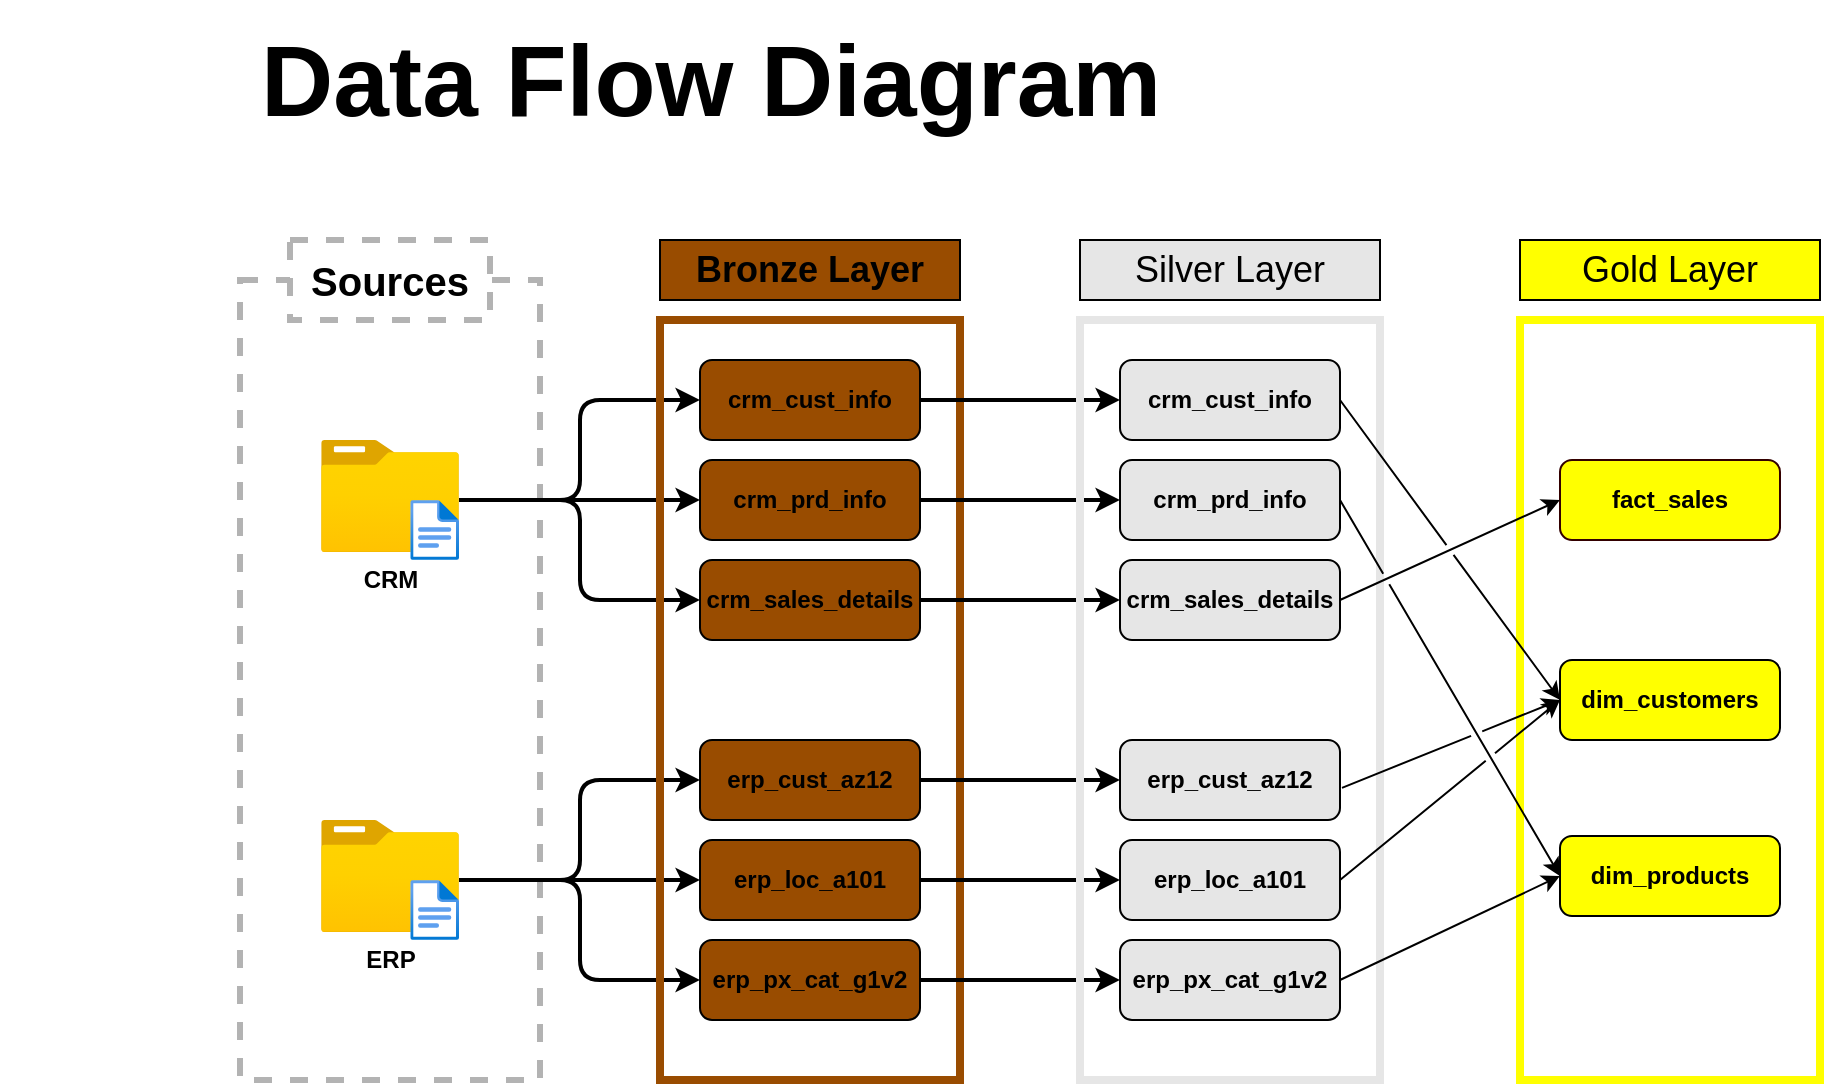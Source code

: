 <mxfile version="26.0.16">
  <diagram name="Strona-1" id="Dm1qj64Fl999oqpVNm0x">
    <mxGraphModel dx="2022" dy="697" grid="1" gridSize="10" guides="1" tooltips="1" connect="1" arrows="1" fold="1" page="1" pageScale="1" pageWidth="827" pageHeight="1169" math="0" shadow="0">
      <root>
        <mxCell id="0" />
        <mxCell id="1" parent="0" />
        <mxCell id="ixpTXi_IbKpFAIj-xMG4-2" value="" style="rounded=0;whiteSpace=wrap;html=1;fillColor=none;dashed=1;strokeColor=#B3B3B3;strokeWidth=3;" parent="1" vertex="1">
          <mxGeometry x="80" y="230" width="150" height="400" as="geometry" />
        </mxCell>
        <mxCell id="ixpTXi_IbKpFAIj-xMG4-3" value="&lt;font style=&quot;font-size: 20px;&quot;&gt;Sources&lt;/font&gt;" style="rounded=0;whiteSpace=wrap;html=1;dashed=1;strokeWidth=3;strokeColor=#B3B3B3;fontStyle=1" parent="1" vertex="1">
          <mxGeometry x="105" y="210" width="100" height="40" as="geometry" />
        </mxCell>
        <mxCell id="ixpTXi_IbKpFAIj-xMG4-21" style="edgeStyle=orthogonalEdgeStyle;rounded=1;orthogonalLoop=1;jettySize=auto;html=1;entryX=0;entryY=0.5;entryDx=0;entryDy=0;curved=0;strokeWidth=2;" parent="1" source="ixpTXi_IbKpFAIj-xMG4-4" target="ixpTXi_IbKpFAIj-xMG4-11" edge="1">
          <mxGeometry relative="1" as="geometry">
            <Array as="points">
              <mxPoint x="250" y="340" />
              <mxPoint x="250" y="290" />
            </Array>
          </mxGeometry>
        </mxCell>
        <mxCell id="ixpTXi_IbKpFAIj-xMG4-22" style="edgeStyle=orthogonalEdgeStyle;rounded=1;orthogonalLoop=1;jettySize=auto;html=1;entryX=0;entryY=0.5;entryDx=0;entryDy=0;curved=0;strokeWidth=2;" parent="1" source="ixpTXi_IbKpFAIj-xMG4-4" target="ixpTXi_IbKpFAIj-xMG4-12" edge="1">
          <mxGeometry relative="1" as="geometry">
            <Array as="points">
              <mxPoint x="220" y="340" />
              <mxPoint x="220" y="340" />
            </Array>
          </mxGeometry>
        </mxCell>
        <mxCell id="ixpTXi_IbKpFAIj-xMG4-23" style="edgeStyle=orthogonalEdgeStyle;rounded=1;orthogonalLoop=1;jettySize=auto;html=1;entryX=0;entryY=0.5;entryDx=0;entryDy=0;curved=0;strokeWidth=2;" parent="1" source="ixpTXi_IbKpFAIj-xMG4-4" target="ixpTXi_IbKpFAIj-xMG4-13" edge="1">
          <mxGeometry relative="1" as="geometry">
            <Array as="points">
              <mxPoint x="250" y="340" />
              <mxPoint x="250" y="390" />
            </Array>
          </mxGeometry>
        </mxCell>
        <mxCell id="ixpTXi_IbKpFAIj-xMG4-4" value="&lt;b&gt;CRM&lt;/b&gt;" style="image;aspect=fixed;html=1;points=[];align=center;fontSize=12;image=img/lib/azure2/general/Folder_Blank.svg;" parent="1" vertex="1">
          <mxGeometry x="120.5" y="310" width="69" height="56.0" as="geometry" />
        </mxCell>
        <mxCell id="ixpTXi_IbKpFAIj-xMG4-5" value="" style="image;aspect=fixed;html=1;points=[];align=center;fontSize=12;image=img/lib/azure2/general/File.svg;" parent="1" vertex="1">
          <mxGeometry x="165.15" y="340" width="24.35" height="30" as="geometry" />
        </mxCell>
        <mxCell id="ixpTXi_IbKpFAIj-xMG4-17" style="edgeStyle=orthogonalEdgeStyle;rounded=1;orthogonalLoop=1;jettySize=auto;html=1;curved=0;strokeWidth=2;" parent="1" source="ixpTXi_IbKpFAIj-xMG4-6" target="ixpTXi_IbKpFAIj-xMG4-15" edge="1">
          <mxGeometry relative="1" as="geometry">
            <Array as="points">
              <mxPoint x="220" y="530" />
              <mxPoint x="220" y="530" />
            </Array>
          </mxGeometry>
        </mxCell>
        <mxCell id="ixpTXi_IbKpFAIj-xMG4-18" style="edgeStyle=orthogonalEdgeStyle;rounded=1;orthogonalLoop=1;jettySize=auto;html=1;curved=0;strokeWidth=2;" parent="1" source="ixpTXi_IbKpFAIj-xMG4-6" target="ixpTXi_IbKpFAIj-xMG4-14" edge="1">
          <mxGeometry relative="1" as="geometry">
            <Array as="points">
              <mxPoint x="250" y="530" />
              <mxPoint x="250" y="480" />
            </Array>
          </mxGeometry>
        </mxCell>
        <mxCell id="ixpTXi_IbKpFAIj-xMG4-19" style="edgeStyle=orthogonalEdgeStyle;rounded=1;orthogonalLoop=1;jettySize=auto;html=1;entryX=0;entryY=0.5;entryDx=0;entryDy=0;curved=0;strokeWidth=2;" parent="1" source="ixpTXi_IbKpFAIj-xMG4-6" target="ixpTXi_IbKpFAIj-xMG4-16" edge="1">
          <mxGeometry relative="1" as="geometry">
            <Array as="points">
              <mxPoint x="250" y="530" />
              <mxPoint x="250" y="580" />
            </Array>
          </mxGeometry>
        </mxCell>
        <mxCell id="ixpTXi_IbKpFAIj-xMG4-6" value="&lt;b&gt;ERP&lt;/b&gt;" style="image;aspect=fixed;html=1;points=[];align=center;fontSize=12;image=img/lib/azure2/general/Folder_Blank.svg;" parent="1" vertex="1">
          <mxGeometry x="120.5" y="500" width="69" height="56.0" as="geometry" />
        </mxCell>
        <mxCell id="ixpTXi_IbKpFAIj-xMG4-7" value="" style="image;aspect=fixed;html=1;points=[];align=center;fontSize=12;image=img/lib/azure2/general/File.svg;" parent="1" vertex="1">
          <mxGeometry x="165.15" y="530" width="24.35" height="30" as="geometry" />
        </mxCell>
        <mxCell id="ixpTXi_IbKpFAIj-xMG4-8" value="&lt;font style=&quot;font-size: 18px;&quot;&gt;Bronze Layer&lt;/font&gt;" style="rounded=0;whiteSpace=wrap;html=1;fillColor=#994C00;fontStyle=1" parent="1" vertex="1">
          <mxGeometry x="290" y="210" width="150" height="30" as="geometry" />
        </mxCell>
        <mxCell id="ixpTXi_IbKpFAIj-xMG4-9" value="" style="rounded=0;whiteSpace=wrap;html=1;fillColor=none;strokeColor=#994C00;strokeWidth=4;" parent="1" vertex="1">
          <mxGeometry x="290" y="250" width="150" height="380" as="geometry" />
        </mxCell>
        <mxCell id="s1K-Kz_-Cr2bNGHZBvWq-9" style="edgeStyle=orthogonalEdgeStyle;rounded=0;orthogonalLoop=1;jettySize=auto;html=1;exitX=1;exitY=0.5;exitDx=0;exitDy=0;entryX=0;entryY=0.5;entryDx=0;entryDy=0;strokeWidth=2;" parent="1" source="ixpTXi_IbKpFAIj-xMG4-11" target="s1K-Kz_-Cr2bNGHZBvWq-3" edge="1">
          <mxGeometry relative="1" as="geometry" />
        </mxCell>
        <mxCell id="ixpTXi_IbKpFAIj-xMG4-11" value="crm_cust_info" style="rounded=1;whiteSpace=wrap;html=1;fillColor=#994C00;fontStyle=1" parent="1" vertex="1">
          <mxGeometry x="310" y="270" width="110" height="40" as="geometry" />
        </mxCell>
        <mxCell id="s1K-Kz_-Cr2bNGHZBvWq-10" style="edgeStyle=orthogonalEdgeStyle;rounded=0;orthogonalLoop=1;jettySize=auto;html=1;entryX=0;entryY=0.5;entryDx=0;entryDy=0;strokeWidth=2;" parent="1" source="ixpTXi_IbKpFAIj-xMG4-12" target="s1K-Kz_-Cr2bNGHZBvWq-4" edge="1">
          <mxGeometry relative="1" as="geometry" />
        </mxCell>
        <mxCell id="ixpTXi_IbKpFAIj-xMG4-12" value="crm_prd_info" style="rounded=1;whiteSpace=wrap;html=1;fillColor=#994C00;fontStyle=1" parent="1" vertex="1">
          <mxGeometry x="310" y="320" width="110" height="40" as="geometry" />
        </mxCell>
        <mxCell id="s1K-Kz_-Cr2bNGHZBvWq-11" style="edgeStyle=orthogonalEdgeStyle;rounded=0;orthogonalLoop=1;jettySize=auto;html=1;entryX=0;entryY=0.5;entryDx=0;entryDy=0;strokeWidth=2;" parent="1" source="ixpTXi_IbKpFAIj-xMG4-13" target="s1K-Kz_-Cr2bNGHZBvWq-5" edge="1">
          <mxGeometry relative="1" as="geometry" />
        </mxCell>
        <mxCell id="ixpTXi_IbKpFAIj-xMG4-13" value="crm_sales_details" style="rounded=1;whiteSpace=wrap;html=1;fillColor=#994C00;fontStyle=1" parent="1" vertex="1">
          <mxGeometry x="310" y="370" width="110" height="40" as="geometry" />
        </mxCell>
        <mxCell id="s1K-Kz_-Cr2bNGHZBvWq-12" style="edgeStyle=orthogonalEdgeStyle;rounded=0;orthogonalLoop=1;jettySize=auto;html=1;entryX=0;entryY=0.5;entryDx=0;entryDy=0;strokeWidth=2;" parent="1" source="ixpTXi_IbKpFAIj-xMG4-14" target="s1K-Kz_-Cr2bNGHZBvWq-6" edge="1">
          <mxGeometry relative="1" as="geometry" />
        </mxCell>
        <mxCell id="ixpTXi_IbKpFAIj-xMG4-14" value="erp_cust_az12" style="rounded=1;whiteSpace=wrap;html=1;fillColor=#994C00;fontStyle=1" parent="1" vertex="1">
          <mxGeometry x="310" y="460" width="110" height="40" as="geometry" />
        </mxCell>
        <mxCell id="s1K-Kz_-Cr2bNGHZBvWq-13" style="edgeStyle=orthogonalEdgeStyle;rounded=0;orthogonalLoop=1;jettySize=auto;html=1;entryX=0;entryY=0.5;entryDx=0;entryDy=0;strokeWidth=2;" parent="1" source="ixpTXi_IbKpFAIj-xMG4-15" target="s1K-Kz_-Cr2bNGHZBvWq-7" edge="1">
          <mxGeometry relative="1" as="geometry" />
        </mxCell>
        <mxCell id="ixpTXi_IbKpFAIj-xMG4-15" value="erp_loc_a101" style="rounded=1;whiteSpace=wrap;html=1;fillColor=#994C00;fontStyle=1" parent="1" vertex="1">
          <mxGeometry x="310" y="510" width="110" height="40" as="geometry" />
        </mxCell>
        <mxCell id="s1K-Kz_-Cr2bNGHZBvWq-14" style="edgeStyle=orthogonalEdgeStyle;rounded=0;orthogonalLoop=1;jettySize=auto;html=1;entryX=0;entryY=0.5;entryDx=0;entryDy=0;strokeWidth=2;" parent="1" source="ixpTXi_IbKpFAIj-xMG4-16" target="s1K-Kz_-Cr2bNGHZBvWq-8" edge="1">
          <mxGeometry relative="1" as="geometry" />
        </mxCell>
        <mxCell id="ixpTXi_IbKpFAIj-xMG4-16" value="erp_px_cat_g1v2" style="rounded=1;whiteSpace=wrap;html=1;fillColor=#994C00;fontStyle=1" parent="1" vertex="1">
          <mxGeometry x="310" y="560" width="110" height="40" as="geometry" />
        </mxCell>
        <mxCell id="s1K-Kz_-Cr2bNGHZBvWq-1" value="&lt;font style=&quot;font-size: 18px;&quot;&gt;Silver Layer&lt;/font&gt;" style="rounded=0;whiteSpace=wrap;html=1;fillColor=#E6E6E6;" parent="1" vertex="1">
          <mxGeometry x="500" y="210" width="150" height="30" as="geometry" />
        </mxCell>
        <mxCell id="s1K-Kz_-Cr2bNGHZBvWq-2" value="" style="rounded=0;whiteSpace=wrap;html=1;fillColor=none;strokeColor=#E6E6E6;strokeWidth=4;" parent="1" vertex="1">
          <mxGeometry x="500" y="250" width="150" height="380" as="geometry" />
        </mxCell>
        <mxCell id="s1K-Kz_-Cr2bNGHZBvWq-3" value="crm_cust_info" style="rounded=1;whiteSpace=wrap;html=1;fillColor=#E6E6E6;fontStyle=1" parent="1" vertex="1">
          <mxGeometry x="520" y="270" width="110" height="40" as="geometry" />
        </mxCell>
        <mxCell id="s1K-Kz_-Cr2bNGHZBvWq-4" value="crm_prd_info" style="rounded=1;whiteSpace=wrap;html=1;fillColor=#E6E6E6;fontStyle=1" parent="1" vertex="1">
          <mxGeometry x="520" y="320" width="110" height="40" as="geometry" />
        </mxCell>
        <mxCell id="s1K-Kz_-Cr2bNGHZBvWq-5" value="crm_sales_details" style="rounded=1;whiteSpace=wrap;html=1;fillColor=#E6E6E6;fontStyle=1" parent="1" vertex="1">
          <mxGeometry x="520" y="370" width="110" height="40" as="geometry" />
        </mxCell>
        <mxCell id="s1K-Kz_-Cr2bNGHZBvWq-6" value="erp_cust_az12" style="rounded=1;whiteSpace=wrap;html=1;fillColor=#E6E6E6;fontStyle=1" parent="1" vertex="1">
          <mxGeometry x="520" y="460" width="110" height="40" as="geometry" />
        </mxCell>
        <mxCell id="s1K-Kz_-Cr2bNGHZBvWq-7" value="erp_loc_a101" style="rounded=1;whiteSpace=wrap;html=1;fillColor=#E6E6E6;fontStyle=1" parent="1" vertex="1">
          <mxGeometry x="520" y="510" width="110" height="40" as="geometry" />
        </mxCell>
        <mxCell id="s1K-Kz_-Cr2bNGHZBvWq-8" value="erp_px_cat_g1v2" style="rounded=1;whiteSpace=wrap;html=1;fillColor=#E6E6E6;fontStyle=1" parent="1" vertex="1">
          <mxGeometry x="520" y="560" width="110" height="40" as="geometry" />
        </mxCell>
        <mxCell id="OEorYU6g6_IF4asy_5Cg-1" value="&lt;font&gt;Data Flow Diagram&amp;nbsp;&lt;/font&gt;" style="text;html=1;align=center;verticalAlign=middle;whiteSpace=wrap;rounded=0;fontSize=50;fontStyle=1" parent="1" vertex="1">
          <mxGeometry x="-40" y="90" width="725" height="80" as="geometry" />
        </mxCell>
        <mxCell id="kDFshZYqVgl2-WyIYqRX-1" value="&lt;font style=&quot;font-size: 18px;&quot;&gt;Gold Layer&lt;/font&gt;" style="rounded=0;whiteSpace=wrap;html=1;fillColor=#FFFF00;" vertex="1" parent="1">
          <mxGeometry x="720" y="210" width="150" height="30" as="geometry" />
        </mxCell>
        <mxCell id="kDFshZYqVgl2-WyIYqRX-2" value="" style="rounded=0;whiteSpace=wrap;html=1;fillColor=none;strokeColor=#FFFF00;strokeWidth=4;" vertex="1" parent="1">
          <mxGeometry x="720" y="250" width="150" height="380" as="geometry" />
        </mxCell>
        <mxCell id="kDFshZYqVgl2-WyIYqRX-3" value="fact_sales" style="rounded=1;whiteSpace=wrap;html=1;fillColor=#FFFF00;fontStyle=1;strokeColor=#330000;" vertex="1" parent="1">
          <mxGeometry x="740" y="320" width="110" height="40" as="geometry" />
        </mxCell>
        <mxCell id="kDFshZYqVgl2-WyIYqRX-4" value="dim_customers" style="rounded=1;whiteSpace=wrap;html=1;fillColor=#FFFF00;fontStyle=1" vertex="1" parent="1">
          <mxGeometry x="740" y="420" width="110" height="40" as="geometry" />
        </mxCell>
        <mxCell id="kDFshZYqVgl2-WyIYqRX-5" value="dim_products" style="rounded=1;whiteSpace=wrap;html=1;fillColor=#FFFF00;fontStyle=1" vertex="1" parent="1">
          <mxGeometry x="740" y="508" width="110" height="40" as="geometry" />
        </mxCell>
        <mxCell id="kDFshZYqVgl2-WyIYqRX-11" value="" style="endArrow=classic;html=1;rounded=0;entryX=0;entryY=0.5;entryDx=0;entryDy=0;exitX=1;exitY=0.5;exitDx=0;exitDy=0;jumpStyle=gap;" edge="1" parent="1" source="s1K-Kz_-Cr2bNGHZBvWq-5" target="kDFshZYqVgl2-WyIYqRX-3">
          <mxGeometry width="50" height="50" relative="1" as="geometry">
            <mxPoint x="580" y="470" as="sourcePoint" />
            <mxPoint x="630" y="420" as="targetPoint" />
          </mxGeometry>
        </mxCell>
        <mxCell id="kDFshZYqVgl2-WyIYqRX-12" value="" style="endArrow=classic;html=1;rounded=0;entryX=0;entryY=0.5;entryDx=0;entryDy=0;exitX=1;exitY=0.5;exitDx=0;exitDy=0;jumpStyle=gap;" edge="1" parent="1" source="s1K-Kz_-Cr2bNGHZBvWq-3" target="kDFshZYqVgl2-WyIYqRX-4">
          <mxGeometry width="50" height="50" relative="1" as="geometry">
            <mxPoint x="640" y="400" as="sourcePoint" />
            <mxPoint x="750" y="350" as="targetPoint" />
          </mxGeometry>
        </mxCell>
        <mxCell id="kDFshZYqVgl2-WyIYqRX-13" value="" style="endArrow=classic;html=1;rounded=0;entryX=0;entryY=0.5;entryDx=0;entryDy=0;exitX=1;exitY=0.5;exitDx=0;exitDy=0;jumpStyle=gap;" edge="1" parent="1" source="s1K-Kz_-Cr2bNGHZBvWq-4" target="kDFshZYqVgl2-WyIYqRX-5">
          <mxGeometry width="50" height="50" relative="1" as="geometry">
            <mxPoint x="650" y="410" as="sourcePoint" />
            <mxPoint x="760" y="360" as="targetPoint" />
          </mxGeometry>
        </mxCell>
        <mxCell id="kDFshZYqVgl2-WyIYqRX-14" value="" style="endArrow=classic;html=1;rounded=0;entryX=0;entryY=0.5;entryDx=0;entryDy=0;exitX=1.009;exitY=0.598;exitDx=0;exitDy=0;exitPerimeter=0;jumpStyle=gap;" edge="1" parent="1" source="s1K-Kz_-Cr2bNGHZBvWq-6" target="kDFshZYqVgl2-WyIYqRX-4">
          <mxGeometry width="50" height="50" relative="1" as="geometry">
            <mxPoint x="660" y="420" as="sourcePoint" />
            <mxPoint x="770" y="370" as="targetPoint" />
          </mxGeometry>
        </mxCell>
        <mxCell id="kDFshZYqVgl2-WyIYqRX-15" value="" style="endArrow=classic;html=1;rounded=0;entryX=0;entryY=0.5;entryDx=0;entryDy=0;exitX=1;exitY=0.5;exitDx=0;exitDy=0;jumpStyle=gap;" edge="1" parent="1" source="s1K-Kz_-Cr2bNGHZBvWq-7" target="kDFshZYqVgl2-WyIYqRX-4">
          <mxGeometry width="50" height="50" relative="1" as="geometry">
            <mxPoint x="670" y="430" as="sourcePoint" />
            <mxPoint x="780" y="380" as="targetPoint" />
          </mxGeometry>
        </mxCell>
        <mxCell id="kDFshZYqVgl2-WyIYqRX-16" value="" style="endArrow=classic;html=1;rounded=0;entryX=0;entryY=0.5;entryDx=0;entryDy=0;exitX=1;exitY=0.5;exitDx=0;exitDy=0;jumpStyle=gap;" edge="1" parent="1" source="s1K-Kz_-Cr2bNGHZBvWq-8" target="kDFshZYqVgl2-WyIYqRX-5">
          <mxGeometry width="50" height="50" relative="1" as="geometry">
            <mxPoint x="680" y="440" as="sourcePoint" />
            <mxPoint x="790" y="390" as="targetPoint" />
          </mxGeometry>
        </mxCell>
      </root>
    </mxGraphModel>
  </diagram>
</mxfile>
